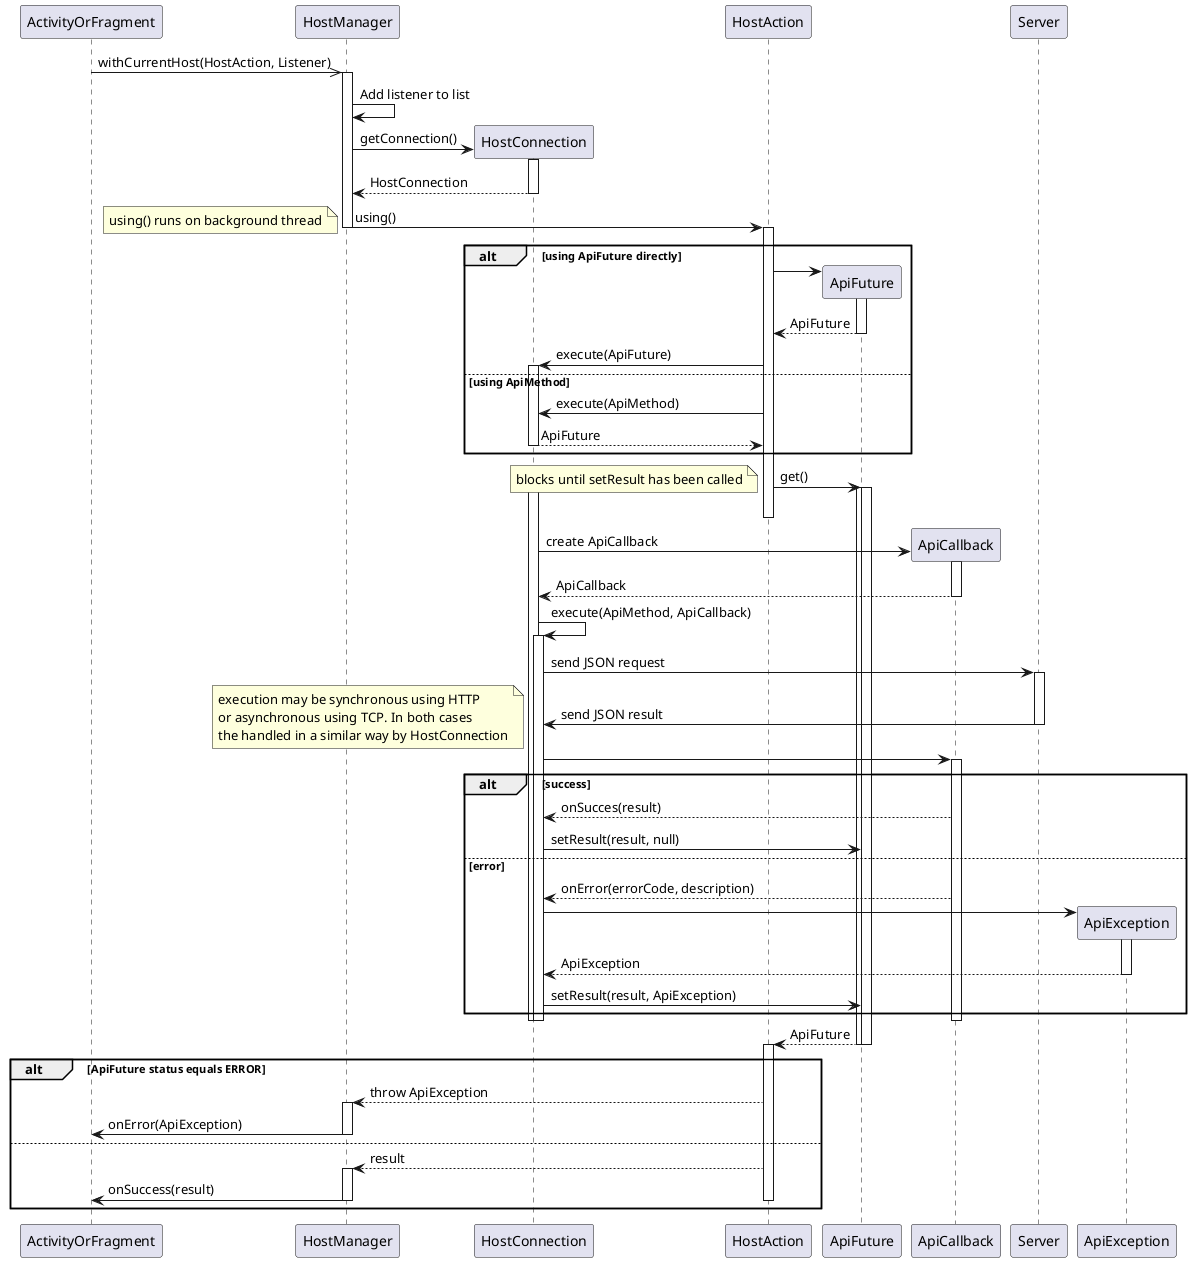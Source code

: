 @startuml

ActivityOrFragment ->> HostManager: withCurrentHost(HostAction, Listener)
activate HostManager
HostManager -> HostManager: Add listener to list
create HostConnection
HostManager -> HostConnection: getConnection()
activate HostConnection
return HostConnection
HostManager -> HostAction: using()
note left: using() runs on background thread
deactivate HostManager
activate HostAction

alt using ApiFuture directly
create ApiFuture
HostAction -> ApiFuture:
activate ApiFuture
return ApiFuture
deactivate ApiFuture
HostAction -> HostConnection: execute(ApiFuture)
activate HostConnection
else using ApiMethod
HostAction -> HostConnection: execute(ApiMethod)
return ApiFuture
end
activate HostConnection
HostAction -> ApiFuture: get()
activate HostConnection
note left: blocks until setResult has been called
deactivate HostAction
activate ApiFuture
activate ApiFuture
create ApiCallback
HostConnection -> ApiCallback: create ApiCallback
activate ApiCallback
return ApiCallback
HostConnection -> HostConnection: execute(ApiMethod, ApiCallback)
activate HostConnection
HostConnection -> Server: send JSON request
activate Server
Server -> HostConnection: send JSON result
deactivate Server
note left
    execution may be synchronous using HTTP
    or asynchronous using TCP. In both cases
    the handled in a similar way by HostConnection
end note
HostConnection -> ApiCallback:
activate ApiCallback
alt success
ApiCallback --> HostConnection: onSucces(result)
HostConnection -> ApiFuture: setResult(result, null)
else error
ApiCallback --> HostConnection: onError(errorCode, description)
create ApiException
HostConnection -> ApiException:
activate ApiException
return ApiException
HostConnection -> ApiFuture: setResult(result, ApiException)
end
deactivate HostConnection
deactivate HostConnection
deactivate ApiCallback
return ApiFuture
activate HostAction
alt ApiFuture status equals ERROR
HostAction --> HostManager: throw ApiException
activate HostManager
HostManager -> ActivityOrFragment: onError(ApiException)
deactivate HostManager
else
HostAction --> HostManager: result
activate HostManager
HostManager -> ActivityOrFragment: onSuccess(result)
deactivate HostAction
deactivate HostManager
end
@enduml
